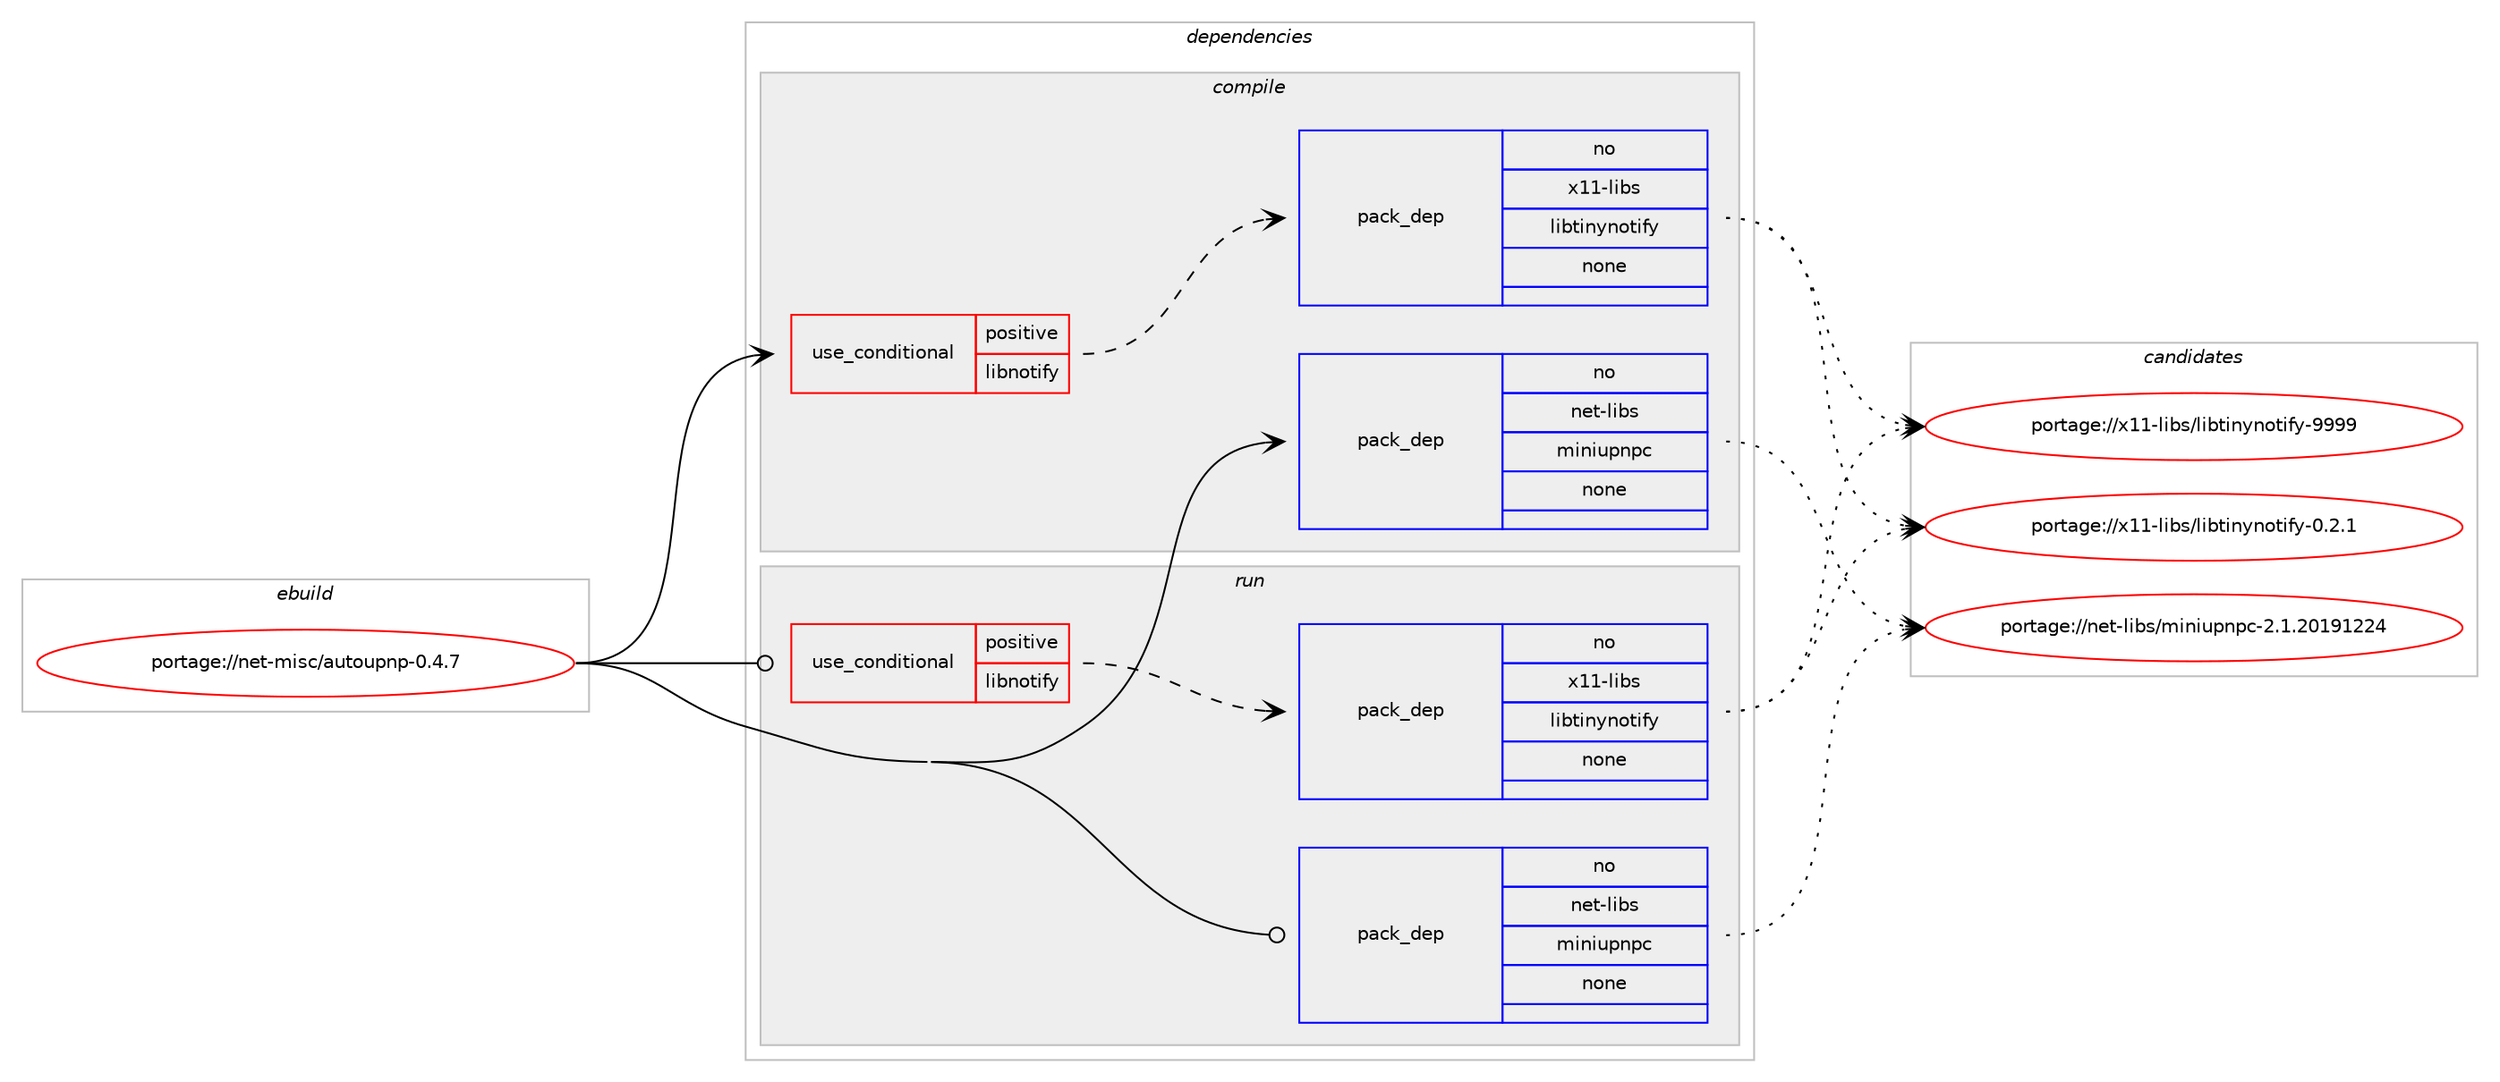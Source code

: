 digraph prolog {

# *************
# Graph options
# *************

newrank=true;
concentrate=true;
compound=true;
graph [rankdir=LR,fontname=Helvetica,fontsize=10,ranksep=1.5];#, ranksep=2.5, nodesep=0.2];
edge  [arrowhead=vee];
node  [fontname=Helvetica,fontsize=10];

# **********
# The ebuild
# **********

subgraph cluster_leftcol {
color=gray;
rank=same;
label=<<i>ebuild</i>>;
id [label="portage://net-misc/autoupnp-0.4.7", color=red, width=4, href="../net-misc/autoupnp-0.4.7.svg"];
}

# ****************
# The dependencies
# ****************

subgraph cluster_midcol {
color=gray;
label=<<i>dependencies</i>>;
subgraph cluster_compile {
fillcolor="#eeeeee";
style=filled;
label=<<i>compile</i>>;
subgraph cond1233 {
dependency8249 [label=<<TABLE BORDER="0" CELLBORDER="1" CELLSPACING="0" CELLPADDING="4"><TR><TD ROWSPAN="3" CELLPADDING="10">use_conditional</TD></TR><TR><TD>positive</TD></TR><TR><TD>libnotify</TD></TR></TABLE>>, shape=none, color=red];
subgraph pack6905 {
dependency8250 [label=<<TABLE BORDER="0" CELLBORDER="1" CELLSPACING="0" CELLPADDING="4" WIDTH="220"><TR><TD ROWSPAN="6" CELLPADDING="30">pack_dep</TD></TR><TR><TD WIDTH="110">no</TD></TR><TR><TD>x11-libs</TD></TR><TR><TD>libtinynotify</TD></TR><TR><TD>none</TD></TR><TR><TD></TD></TR></TABLE>>, shape=none, color=blue];
}
dependency8249:e -> dependency8250:w [weight=20,style="dashed",arrowhead="vee"];
}
id:e -> dependency8249:w [weight=20,style="solid",arrowhead="vee"];
subgraph pack6906 {
dependency8251 [label=<<TABLE BORDER="0" CELLBORDER="1" CELLSPACING="0" CELLPADDING="4" WIDTH="220"><TR><TD ROWSPAN="6" CELLPADDING="30">pack_dep</TD></TR><TR><TD WIDTH="110">no</TD></TR><TR><TD>net-libs</TD></TR><TR><TD>miniupnpc</TD></TR><TR><TD>none</TD></TR><TR><TD></TD></TR></TABLE>>, shape=none, color=blue];
}
id:e -> dependency8251:w [weight=20,style="solid",arrowhead="vee"];
}
subgraph cluster_compileandrun {
fillcolor="#eeeeee";
style=filled;
label=<<i>compile and run</i>>;
}
subgraph cluster_run {
fillcolor="#eeeeee";
style=filled;
label=<<i>run</i>>;
subgraph cond1234 {
dependency8252 [label=<<TABLE BORDER="0" CELLBORDER="1" CELLSPACING="0" CELLPADDING="4"><TR><TD ROWSPAN="3" CELLPADDING="10">use_conditional</TD></TR><TR><TD>positive</TD></TR><TR><TD>libnotify</TD></TR></TABLE>>, shape=none, color=red];
subgraph pack6907 {
dependency8253 [label=<<TABLE BORDER="0" CELLBORDER="1" CELLSPACING="0" CELLPADDING="4" WIDTH="220"><TR><TD ROWSPAN="6" CELLPADDING="30">pack_dep</TD></TR><TR><TD WIDTH="110">no</TD></TR><TR><TD>x11-libs</TD></TR><TR><TD>libtinynotify</TD></TR><TR><TD>none</TD></TR><TR><TD></TD></TR></TABLE>>, shape=none, color=blue];
}
dependency8252:e -> dependency8253:w [weight=20,style="dashed",arrowhead="vee"];
}
id:e -> dependency8252:w [weight=20,style="solid",arrowhead="odot"];
subgraph pack6908 {
dependency8254 [label=<<TABLE BORDER="0" CELLBORDER="1" CELLSPACING="0" CELLPADDING="4" WIDTH="220"><TR><TD ROWSPAN="6" CELLPADDING="30">pack_dep</TD></TR><TR><TD WIDTH="110">no</TD></TR><TR><TD>net-libs</TD></TR><TR><TD>miniupnpc</TD></TR><TR><TD>none</TD></TR><TR><TD></TD></TR></TABLE>>, shape=none, color=blue];
}
id:e -> dependency8254:w [weight=20,style="solid",arrowhead="odot"];
}
}

# **************
# The candidates
# **************

subgraph cluster_choices {
rank=same;
color=gray;
label=<<i>candidates</i>>;

subgraph choice6905 {
color=black;
nodesep=1;
choice1204949451081059811547108105981161051101211101111161051021214557575757 [label="portage://x11-libs/libtinynotify-9999", color=red, width=4,href="../x11-libs/libtinynotify-9999.svg"];
choice120494945108105981154710810598116105110121110111116105102121454846504649 [label="portage://x11-libs/libtinynotify-0.2.1", color=red, width=4,href="../x11-libs/libtinynotify-0.2.1.svg"];
dependency8250:e -> choice1204949451081059811547108105981161051101211101111161051021214557575757:w [style=dotted,weight="100"];
dependency8250:e -> choice120494945108105981154710810598116105110121110111116105102121454846504649:w [style=dotted,weight="100"];
}
subgraph choice6906 {
color=black;
nodesep=1;
choice1101011164510810598115471091051101051171121101129945504649465048495749505052 [label="portage://net-libs/miniupnpc-2.1.20191224", color=red, width=4,href="../net-libs/miniupnpc-2.1.20191224.svg"];
dependency8251:e -> choice1101011164510810598115471091051101051171121101129945504649465048495749505052:w [style=dotted,weight="100"];
}
subgraph choice6907 {
color=black;
nodesep=1;
choice1204949451081059811547108105981161051101211101111161051021214557575757 [label="portage://x11-libs/libtinynotify-9999", color=red, width=4,href="../x11-libs/libtinynotify-9999.svg"];
choice120494945108105981154710810598116105110121110111116105102121454846504649 [label="portage://x11-libs/libtinynotify-0.2.1", color=red, width=4,href="../x11-libs/libtinynotify-0.2.1.svg"];
dependency8253:e -> choice1204949451081059811547108105981161051101211101111161051021214557575757:w [style=dotted,weight="100"];
dependency8253:e -> choice120494945108105981154710810598116105110121110111116105102121454846504649:w [style=dotted,weight="100"];
}
subgraph choice6908 {
color=black;
nodesep=1;
choice1101011164510810598115471091051101051171121101129945504649465048495749505052 [label="portage://net-libs/miniupnpc-2.1.20191224", color=red, width=4,href="../net-libs/miniupnpc-2.1.20191224.svg"];
dependency8254:e -> choice1101011164510810598115471091051101051171121101129945504649465048495749505052:w [style=dotted,weight="100"];
}
}

}
